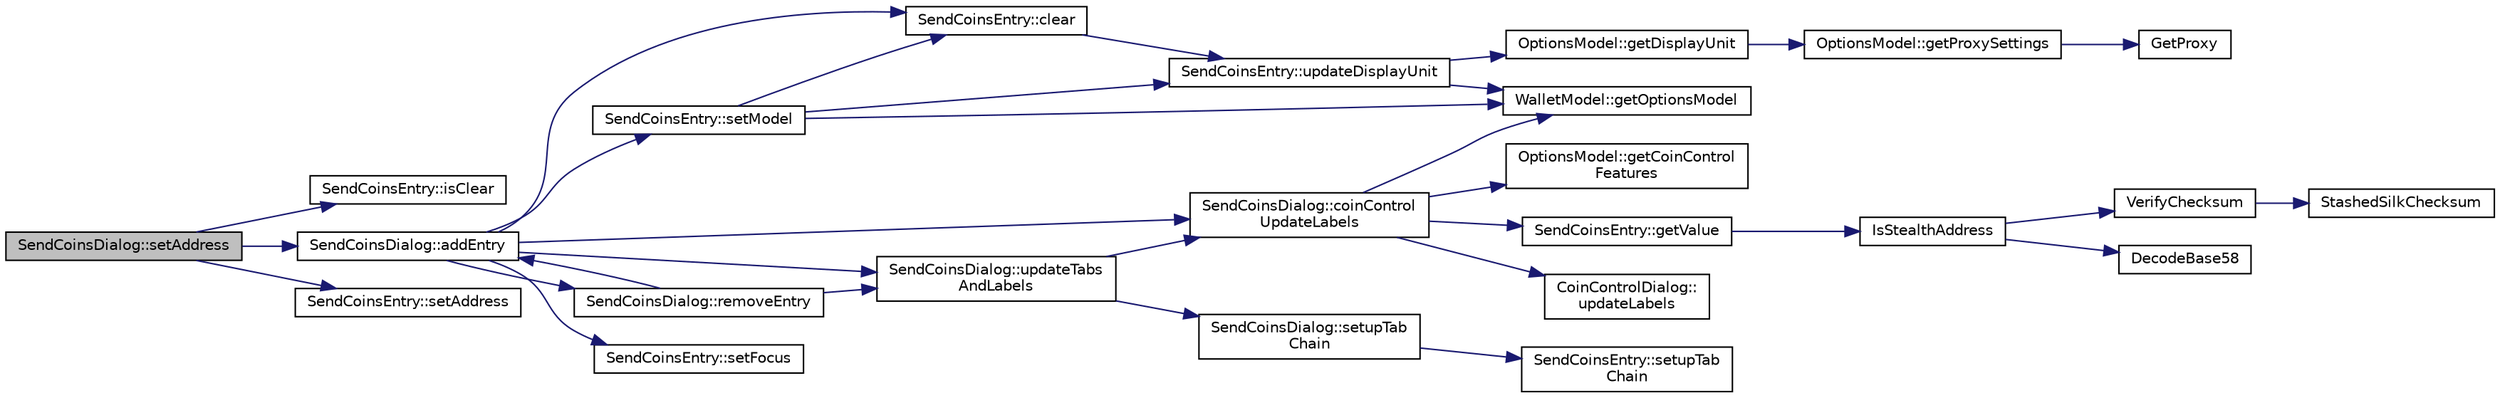 digraph "SendCoinsDialog::setAddress"
{
  edge [fontname="Helvetica",fontsize="10",labelfontname="Helvetica",labelfontsize="10"];
  node [fontname="Helvetica",fontsize="10",shape=record];
  rankdir="LR";
  Node667 [label="SendCoinsDialog::setAddress",height=0.2,width=0.4,color="black", fillcolor="grey75", style="filled", fontcolor="black"];
  Node667 -> Node668 [color="midnightblue",fontsize="10",style="solid",fontname="Helvetica"];
  Node668 [label="SendCoinsEntry::isClear",height=0.2,width=0.4,color="black", fillcolor="white", style="filled",URL="$d0/dbc/class_send_coins_entry.html#a1dcce9480364868dfd0bb8782e039e57",tooltip="Return whether the entry is still empty and unedited. "];
  Node667 -> Node669 [color="midnightblue",fontsize="10",style="solid",fontname="Helvetica"];
  Node669 [label="SendCoinsDialog::addEntry",height=0.2,width=0.4,color="black", fillcolor="white", style="filled",URL="$d6/de6/class_send_coins_dialog.html#a3d680a76b967641115c6ff2fa83fb62a"];
  Node669 -> Node670 [color="midnightblue",fontsize="10",style="solid",fontname="Helvetica"];
  Node670 [label="SendCoinsEntry::setModel",height=0.2,width=0.4,color="black", fillcolor="white", style="filled",URL="$d0/dbc/class_send_coins_entry.html#a831f8f9a63acd77b7d66d5393e12310b"];
  Node670 -> Node671 [color="midnightblue",fontsize="10",style="solid",fontname="Helvetica"];
  Node671 [label="WalletModel::getOptionsModel",height=0.2,width=0.4,color="black", fillcolor="white", style="filled",URL="$d4/d27/class_wallet_model.html#a96d53e56b3f8f07537ea2523f7a7d300"];
  Node670 -> Node672 [color="midnightblue",fontsize="10",style="solid",fontname="Helvetica"];
  Node672 [label="SendCoinsEntry::updateDisplayUnit",height=0.2,width=0.4,color="black", fillcolor="white", style="filled",URL="$d0/dbc/class_send_coins_entry.html#a6ff4bd5b370545bcfd6214e866ee33f3"];
  Node672 -> Node671 [color="midnightblue",fontsize="10",style="solid",fontname="Helvetica"];
  Node672 -> Node673 [color="midnightblue",fontsize="10",style="solid",fontname="Helvetica"];
  Node673 [label="OptionsModel::getDisplayUnit",height=0.2,width=0.4,color="black", fillcolor="white", style="filled",URL="$da/d1f/class_options_model.html#a3b6e4d4ef42be3aaba315b8cd14f468e"];
  Node673 -> Node674 [color="midnightblue",fontsize="10",style="solid",fontname="Helvetica"];
  Node674 [label="OptionsModel::getProxySettings",height=0.2,width=0.4,color="black", fillcolor="white", style="filled",URL="$da/d1f/class_options_model.html#a0fa582a801df3753c2c50840c40bb350"];
  Node674 -> Node675 [color="midnightblue",fontsize="10",style="solid",fontname="Helvetica"];
  Node675 [label="GetProxy",height=0.2,width=0.4,color="black", fillcolor="white", style="filled",URL="$d0/d0e/netbase_8cpp.html#a4e67b39fc1769663260d791d2f4d049d"];
  Node670 -> Node676 [color="midnightblue",fontsize="10",style="solid",fontname="Helvetica"];
  Node676 [label="SendCoinsEntry::clear",height=0.2,width=0.4,color="black", fillcolor="white", style="filled",URL="$d0/dbc/class_send_coins_entry.html#abff66fcd456c82144e7a2c410f5082ac"];
  Node676 -> Node672 [color="midnightblue",fontsize="10",style="solid",fontname="Helvetica"];
  Node669 -> Node677 [color="midnightblue",fontsize="10",style="solid",fontname="Helvetica"];
  Node677 [label="SendCoinsDialog::removeEntry",height=0.2,width=0.4,color="black", fillcolor="white", style="filled",URL="$d6/de6/class_send_coins_dialog.html#aabd82a79bd2358493f36425f1d62136b"];
  Node677 -> Node669 [color="midnightblue",fontsize="10",style="solid",fontname="Helvetica"];
  Node677 -> Node678 [color="midnightblue",fontsize="10",style="solid",fontname="Helvetica"];
  Node678 [label="SendCoinsDialog::updateTabs\lAndLabels",height=0.2,width=0.4,color="black", fillcolor="white", style="filled",URL="$d6/de6/class_send_coins_dialog.html#a3b834c739f7d02d8086a2bf58525c5f0"];
  Node678 -> Node679 [color="midnightblue",fontsize="10",style="solid",fontname="Helvetica"];
  Node679 [label="SendCoinsDialog::setupTab\lChain",height=0.2,width=0.4,color="black", fillcolor="white", style="filled",URL="$d6/de6/class_send_coins_dialog.html#a689658987f2af0896f25bf37bb945d91",tooltip="Set up the tab chain manually, as Qt messes up the tab chain by default in some cases (issue https://..."];
  Node679 -> Node680 [color="midnightblue",fontsize="10",style="solid",fontname="Helvetica"];
  Node680 [label="SendCoinsEntry::setupTab\lChain",height=0.2,width=0.4,color="black", fillcolor="white", style="filled",URL="$d0/dbc/class_send_coins_entry.html#aa431a0bf53174b3a012fe224e472bc13",tooltip="Set up the tab chain manually, as Qt messes up the tab chain by default in some cases (issue https://..."];
  Node678 -> Node681 [color="midnightblue",fontsize="10",style="solid",fontname="Helvetica"];
  Node681 [label="SendCoinsDialog::coinControl\lUpdateLabels",height=0.2,width=0.4,color="black", fillcolor="white", style="filled",URL="$d6/de6/class_send_coins_dialog.html#ae4f429aabcaf309aa314b90049be2a74"];
  Node681 -> Node671 [color="midnightblue",fontsize="10",style="solid",fontname="Helvetica"];
  Node681 -> Node682 [color="midnightblue",fontsize="10",style="solid",fontname="Helvetica"];
  Node682 [label="OptionsModel::getCoinControl\lFeatures",height=0.2,width=0.4,color="black", fillcolor="white", style="filled",URL="$da/d1f/class_options_model.html#ace6c871068f613aee277e37bfdc988c0"];
  Node681 -> Node683 [color="midnightblue",fontsize="10",style="solid",fontname="Helvetica"];
  Node683 [label="SendCoinsEntry::getValue",height=0.2,width=0.4,color="black", fillcolor="white", style="filled",URL="$d0/dbc/class_send_coins_entry.html#af36fb0ed9e2e07079c1a982b31e793c8"];
  Node683 -> Node684 [color="midnightblue",fontsize="10",style="solid",fontname="Helvetica"];
  Node684 [label="IsStealthAddress",height=0.2,width=0.4,color="black", fillcolor="white", style="filled",URL="$db/d2d/stealth_8cpp.html#a26c89afcb720e8b1a9c9dadaee26757b"];
  Node684 -> Node685 [color="midnightblue",fontsize="10",style="solid",fontname="Helvetica"];
  Node685 [label="DecodeBase58",height=0.2,width=0.4,color="black", fillcolor="white", style="filled",URL="$db/d9c/base58_8cpp.html#a0f74d1d6e7e982cad4b0e538acea4538",tooltip="Decode a base58-encoded string (psz) into a byte vector (vchRet). "];
  Node684 -> Node686 [color="midnightblue",fontsize="10",style="solid",fontname="Helvetica"];
  Node686 [label="VerifyChecksum",height=0.2,width=0.4,color="black", fillcolor="white", style="filled",URL="$db/d2d/stealth_8cpp.html#a5ff6f6775db5f747f5088c7ef8264b74"];
  Node686 -> Node687 [color="midnightblue",fontsize="10",style="solid",fontname="Helvetica"];
  Node687 [label="StashedSilkChecksum",height=0.2,width=0.4,color="black", fillcolor="white", style="filled",URL="$db/d2d/stealth_8cpp.html#abb79a3b98a10b85daf3f3ff35c1cbfa8"];
  Node681 -> Node688 [color="midnightblue",fontsize="10",style="solid",fontname="Helvetica"];
  Node688 [label="CoinControlDialog::\lupdateLabels",height=0.2,width=0.4,color="black", fillcolor="white", style="filled",URL="$dd/dfb/class_coin_control_dialog.html#a4fc60e89b097952ff22dc0f9c58c87d9"];
  Node669 -> Node681 [color="midnightblue",fontsize="10",style="solid",fontname="Helvetica"];
  Node669 -> Node678 [color="midnightblue",fontsize="10",style="solid",fontname="Helvetica"];
  Node669 -> Node676 [color="midnightblue",fontsize="10",style="solid",fontname="Helvetica"];
  Node669 -> Node689 [color="midnightblue",fontsize="10",style="solid",fontname="Helvetica"];
  Node689 [label="SendCoinsEntry::setFocus",height=0.2,width=0.4,color="black", fillcolor="white", style="filled",URL="$d0/dbc/class_send_coins_entry.html#a0dcb8720f234165b37f8b45b035320cc"];
  Node667 -> Node690 [color="midnightblue",fontsize="10",style="solid",fontname="Helvetica"];
  Node690 [label="SendCoinsEntry::setAddress",height=0.2,width=0.4,color="black", fillcolor="white", style="filled",URL="$d0/dbc/class_send_coins_entry.html#a19aa4ce19ff25687203ac0790c241fee"];
}
